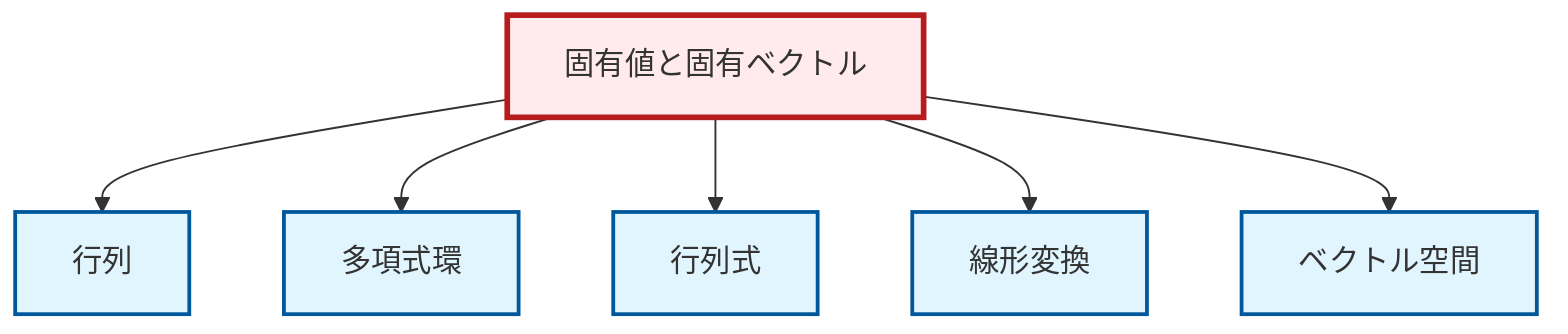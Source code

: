 graph TD
    classDef definition fill:#e1f5fe,stroke:#01579b,stroke-width:2px
    classDef theorem fill:#f3e5f5,stroke:#4a148c,stroke-width:2px
    classDef axiom fill:#fff3e0,stroke:#e65100,stroke-width:2px
    classDef example fill:#e8f5e9,stroke:#1b5e20,stroke-width:2px
    classDef current fill:#ffebee,stroke:#b71c1c,stroke-width:3px
    def-vector-space["ベクトル空間"]:::definition
    def-matrix["行列"]:::definition
    def-polynomial-ring["多項式環"]:::definition
    def-determinant["行列式"]:::definition
    def-eigenvalue-eigenvector["固有値と固有ベクトル"]:::definition
    def-linear-transformation["線形変換"]:::definition
    def-eigenvalue-eigenvector --> def-matrix
    def-eigenvalue-eigenvector --> def-polynomial-ring
    def-eigenvalue-eigenvector --> def-determinant
    def-eigenvalue-eigenvector --> def-linear-transformation
    def-eigenvalue-eigenvector --> def-vector-space
    class def-eigenvalue-eigenvector current